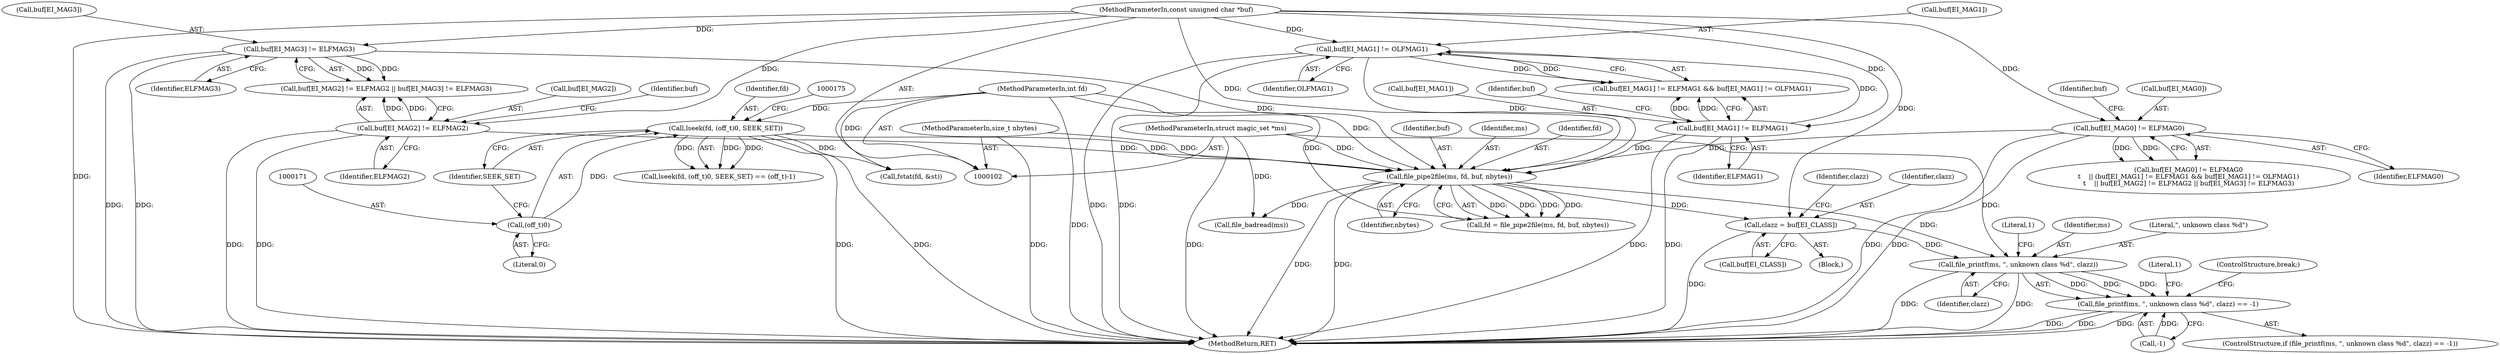 digraph "0_file_ce90e05774dd77d86cfc8dfa6da57b32816841c4_6@array" {
"1000222" [label="(Call,clazz = buf[EI_CLASS])"];
"1000183" [label="(Call,file_pipe2file(ms, fd, buf, nbytes))"];
"1000103" [label="(MethodParameterIn,struct magic_set *ms)"];
"1000168" [label="(Call,lseek(fd, (off_t)0, SEEK_SET))"];
"1000104" [label="(MethodParameterIn,int fd)"];
"1000170" [label="(Call,(off_t)0)"];
"1000158" [label="(Call,buf[EI_MAG3] != ELFMAG3)"];
"1000105" [label="(MethodParameterIn,const unsigned char *buf)"];
"1000147" [label="(Call,buf[EI_MAG1] != OLFMAG1)"];
"1000142" [label="(Call,buf[EI_MAG1] != ELFMAG1)"];
"1000153" [label="(Call,buf[EI_MAG2] != ELFMAG2)"];
"1000135" [label="(Call,buf[EI_MAG0] != ELFMAG0)"];
"1000106" [label="(MethodParameterIn,size_t nbytes)"];
"1000235" [label="(Call,file_printf(ms, \", unknown class %d\", clazz))"];
"1000234" [label="(Call,file_printf(ms, \", unknown class %d\", clazz) == -1)"];
"1000224" [label="(Call,buf[EI_CLASS])"];
"1000173" [label="(Identifier,SEEK_SET)"];
"1000143" [label="(Call,buf[EI_MAG1])"];
"1000190" [label="(Call,fstat(fd, &st))"];
"1000239" [label="(Call,-1)"];
"1000168" [label="(Call,lseek(fd, (off_t)0, SEEK_SET))"];
"1000141" [label="(Call,buf[EI_MAG1] != ELFMAG1 && buf[EI_MAG1] != OLFMAG1)"];
"1000186" [label="(Identifier,buf)"];
"1000184" [label="(Identifier,ms)"];
"1000134" [label="(Call,buf[EI_MAG0] != ELFMAG0\n\t    || (buf[EI_MAG1] != ELFMAG1 && buf[EI_MAG1] != OLFMAG1)\n\t    || buf[EI_MAG2] != ELFMAG2 || buf[EI_MAG3] != ELFMAG3)"];
"1000152" [label="(Call,buf[EI_MAG2] != ELFMAG2 || buf[EI_MAG3] != ELFMAG3)"];
"1000247" [label="(MethodReturn,RET)"];
"1000159" [label="(Call,buf[EI_MAG3])"];
"1000142" [label="(Call,buf[EI_MAG1] != ELFMAG1)"];
"1000105" [label="(MethodParameterIn,const unsigned char *buf)"];
"1000162" [label="(Identifier,ELFMAG3)"];
"1000187" [label="(Identifier,nbytes)"];
"1000240" [label="(Literal,1)"];
"1000234" [label="(Call,file_printf(ms, \", unknown class %d\", clazz) == -1)"];
"1000157" [label="(Identifier,ELFMAG2)"];
"1000183" [label="(Call,file_pipe2file(ms, fd, buf, nbytes))"];
"1000197" [label="(Call,file_badread(ms))"];
"1000144" [label="(Identifier,buf)"];
"1000236" [label="(Identifier,ms)"];
"1000244" [label="(ControlStructure,break;)"];
"1000233" [label="(ControlStructure,if (file_printf(ms, \", unknown class %d\", clazz) == -1))"];
"1000107" [label="(Block,)"];
"1000135" [label="(Call,buf[EI_MAG0] != ELFMAG0)"];
"1000103" [label="(MethodParameterIn,struct magic_set *ms)"];
"1000170" [label="(Call,(off_t)0)"];
"1000106" [label="(MethodParameterIn,size_t nbytes)"];
"1000146" [label="(Identifier,ELFMAG1)"];
"1000235" [label="(Call,file_printf(ms, \", unknown class %d\", clazz))"];
"1000139" [label="(Identifier,ELFMAG0)"];
"1000237" [label="(Literal,\", unknown class %d\")"];
"1000158" [label="(Call,buf[EI_MAG3] != ELFMAG3)"];
"1000148" [label="(Call,buf[EI_MAG1])"];
"1000228" [label="(Identifier,clazz)"];
"1000153" [label="(Call,buf[EI_MAG2] != ELFMAG2)"];
"1000149" [label="(Identifier,buf)"];
"1000238" [label="(Identifier,clazz)"];
"1000223" [label="(Identifier,clazz)"];
"1000243" [label="(Literal,1)"];
"1000154" [label="(Call,buf[EI_MAG2])"];
"1000172" [label="(Literal,0)"];
"1000147" [label="(Call,buf[EI_MAG1] != OLFMAG1)"];
"1000160" [label="(Identifier,buf)"];
"1000181" [label="(Call,fd = file_pipe2file(ms, fd, buf, nbytes))"];
"1000222" [label="(Call,clazz = buf[EI_CLASS])"];
"1000167" [label="(Call,lseek(fd, (off_t)0, SEEK_SET) == (off_t)-1)"];
"1000104" [label="(MethodParameterIn,int fd)"];
"1000185" [label="(Identifier,fd)"];
"1000151" [label="(Identifier,OLFMAG1)"];
"1000169" [label="(Identifier,fd)"];
"1000136" [label="(Call,buf[EI_MAG0])"];
"1000222" -> "1000107"  [label="AST: "];
"1000222" -> "1000224"  [label="CFG: "];
"1000223" -> "1000222"  [label="AST: "];
"1000224" -> "1000222"  [label="AST: "];
"1000228" -> "1000222"  [label="CFG: "];
"1000222" -> "1000247"  [label="DDG: "];
"1000183" -> "1000222"  [label="DDG: "];
"1000105" -> "1000222"  [label="DDG: "];
"1000222" -> "1000235"  [label="DDG: "];
"1000183" -> "1000181"  [label="AST: "];
"1000183" -> "1000187"  [label="CFG: "];
"1000184" -> "1000183"  [label="AST: "];
"1000185" -> "1000183"  [label="AST: "];
"1000186" -> "1000183"  [label="AST: "];
"1000187" -> "1000183"  [label="AST: "];
"1000181" -> "1000183"  [label="CFG: "];
"1000183" -> "1000247"  [label="DDG: "];
"1000183" -> "1000247"  [label="DDG: "];
"1000183" -> "1000181"  [label="DDG: "];
"1000183" -> "1000181"  [label="DDG: "];
"1000183" -> "1000181"  [label="DDG: "];
"1000183" -> "1000181"  [label="DDG: "];
"1000103" -> "1000183"  [label="DDG: "];
"1000168" -> "1000183"  [label="DDG: "];
"1000104" -> "1000183"  [label="DDG: "];
"1000158" -> "1000183"  [label="DDG: "];
"1000147" -> "1000183"  [label="DDG: "];
"1000153" -> "1000183"  [label="DDG: "];
"1000142" -> "1000183"  [label="DDG: "];
"1000135" -> "1000183"  [label="DDG: "];
"1000105" -> "1000183"  [label="DDG: "];
"1000106" -> "1000183"  [label="DDG: "];
"1000183" -> "1000197"  [label="DDG: "];
"1000183" -> "1000235"  [label="DDG: "];
"1000103" -> "1000102"  [label="AST: "];
"1000103" -> "1000247"  [label="DDG: "];
"1000103" -> "1000197"  [label="DDG: "];
"1000103" -> "1000235"  [label="DDG: "];
"1000168" -> "1000167"  [label="AST: "];
"1000168" -> "1000173"  [label="CFG: "];
"1000169" -> "1000168"  [label="AST: "];
"1000170" -> "1000168"  [label="AST: "];
"1000173" -> "1000168"  [label="AST: "];
"1000175" -> "1000168"  [label="CFG: "];
"1000168" -> "1000247"  [label="DDG: "];
"1000168" -> "1000247"  [label="DDG: "];
"1000168" -> "1000167"  [label="DDG: "];
"1000168" -> "1000167"  [label="DDG: "];
"1000168" -> "1000167"  [label="DDG: "];
"1000104" -> "1000168"  [label="DDG: "];
"1000170" -> "1000168"  [label="DDG: "];
"1000168" -> "1000190"  [label="DDG: "];
"1000104" -> "1000102"  [label="AST: "];
"1000104" -> "1000247"  [label="DDG: "];
"1000104" -> "1000181"  [label="DDG: "];
"1000104" -> "1000190"  [label="DDG: "];
"1000170" -> "1000172"  [label="CFG: "];
"1000171" -> "1000170"  [label="AST: "];
"1000172" -> "1000170"  [label="AST: "];
"1000173" -> "1000170"  [label="CFG: "];
"1000158" -> "1000152"  [label="AST: "];
"1000158" -> "1000162"  [label="CFG: "];
"1000159" -> "1000158"  [label="AST: "];
"1000162" -> "1000158"  [label="AST: "];
"1000152" -> "1000158"  [label="CFG: "];
"1000158" -> "1000247"  [label="DDG: "];
"1000158" -> "1000247"  [label="DDG: "];
"1000158" -> "1000152"  [label="DDG: "];
"1000158" -> "1000152"  [label="DDG: "];
"1000105" -> "1000158"  [label="DDG: "];
"1000105" -> "1000102"  [label="AST: "];
"1000105" -> "1000247"  [label="DDG: "];
"1000105" -> "1000135"  [label="DDG: "];
"1000105" -> "1000142"  [label="DDG: "];
"1000105" -> "1000147"  [label="DDG: "];
"1000105" -> "1000153"  [label="DDG: "];
"1000147" -> "1000141"  [label="AST: "];
"1000147" -> "1000151"  [label="CFG: "];
"1000148" -> "1000147"  [label="AST: "];
"1000151" -> "1000147"  [label="AST: "];
"1000141" -> "1000147"  [label="CFG: "];
"1000147" -> "1000247"  [label="DDG: "];
"1000147" -> "1000247"  [label="DDG: "];
"1000147" -> "1000141"  [label="DDG: "];
"1000147" -> "1000141"  [label="DDG: "];
"1000142" -> "1000147"  [label="DDG: "];
"1000142" -> "1000141"  [label="AST: "];
"1000142" -> "1000146"  [label="CFG: "];
"1000143" -> "1000142"  [label="AST: "];
"1000146" -> "1000142"  [label="AST: "];
"1000149" -> "1000142"  [label="CFG: "];
"1000141" -> "1000142"  [label="CFG: "];
"1000142" -> "1000247"  [label="DDG: "];
"1000142" -> "1000247"  [label="DDG: "];
"1000142" -> "1000141"  [label="DDG: "];
"1000142" -> "1000141"  [label="DDG: "];
"1000153" -> "1000152"  [label="AST: "];
"1000153" -> "1000157"  [label="CFG: "];
"1000154" -> "1000153"  [label="AST: "];
"1000157" -> "1000153"  [label="AST: "];
"1000160" -> "1000153"  [label="CFG: "];
"1000152" -> "1000153"  [label="CFG: "];
"1000153" -> "1000247"  [label="DDG: "];
"1000153" -> "1000247"  [label="DDG: "];
"1000153" -> "1000152"  [label="DDG: "];
"1000153" -> "1000152"  [label="DDG: "];
"1000135" -> "1000134"  [label="AST: "];
"1000135" -> "1000139"  [label="CFG: "];
"1000136" -> "1000135"  [label="AST: "];
"1000139" -> "1000135"  [label="AST: "];
"1000144" -> "1000135"  [label="CFG: "];
"1000134" -> "1000135"  [label="CFG: "];
"1000135" -> "1000247"  [label="DDG: "];
"1000135" -> "1000247"  [label="DDG: "];
"1000135" -> "1000134"  [label="DDG: "];
"1000135" -> "1000134"  [label="DDG: "];
"1000106" -> "1000102"  [label="AST: "];
"1000106" -> "1000247"  [label="DDG: "];
"1000235" -> "1000234"  [label="AST: "];
"1000235" -> "1000238"  [label="CFG: "];
"1000236" -> "1000235"  [label="AST: "];
"1000237" -> "1000235"  [label="AST: "];
"1000238" -> "1000235"  [label="AST: "];
"1000240" -> "1000235"  [label="CFG: "];
"1000235" -> "1000247"  [label="DDG: "];
"1000235" -> "1000247"  [label="DDG: "];
"1000235" -> "1000234"  [label="DDG: "];
"1000235" -> "1000234"  [label="DDG: "];
"1000235" -> "1000234"  [label="DDG: "];
"1000234" -> "1000233"  [label="AST: "];
"1000234" -> "1000239"  [label="CFG: "];
"1000239" -> "1000234"  [label="AST: "];
"1000243" -> "1000234"  [label="CFG: "];
"1000244" -> "1000234"  [label="CFG: "];
"1000234" -> "1000247"  [label="DDG: "];
"1000234" -> "1000247"  [label="DDG: "];
"1000234" -> "1000247"  [label="DDG: "];
"1000239" -> "1000234"  [label="DDG: "];
}
